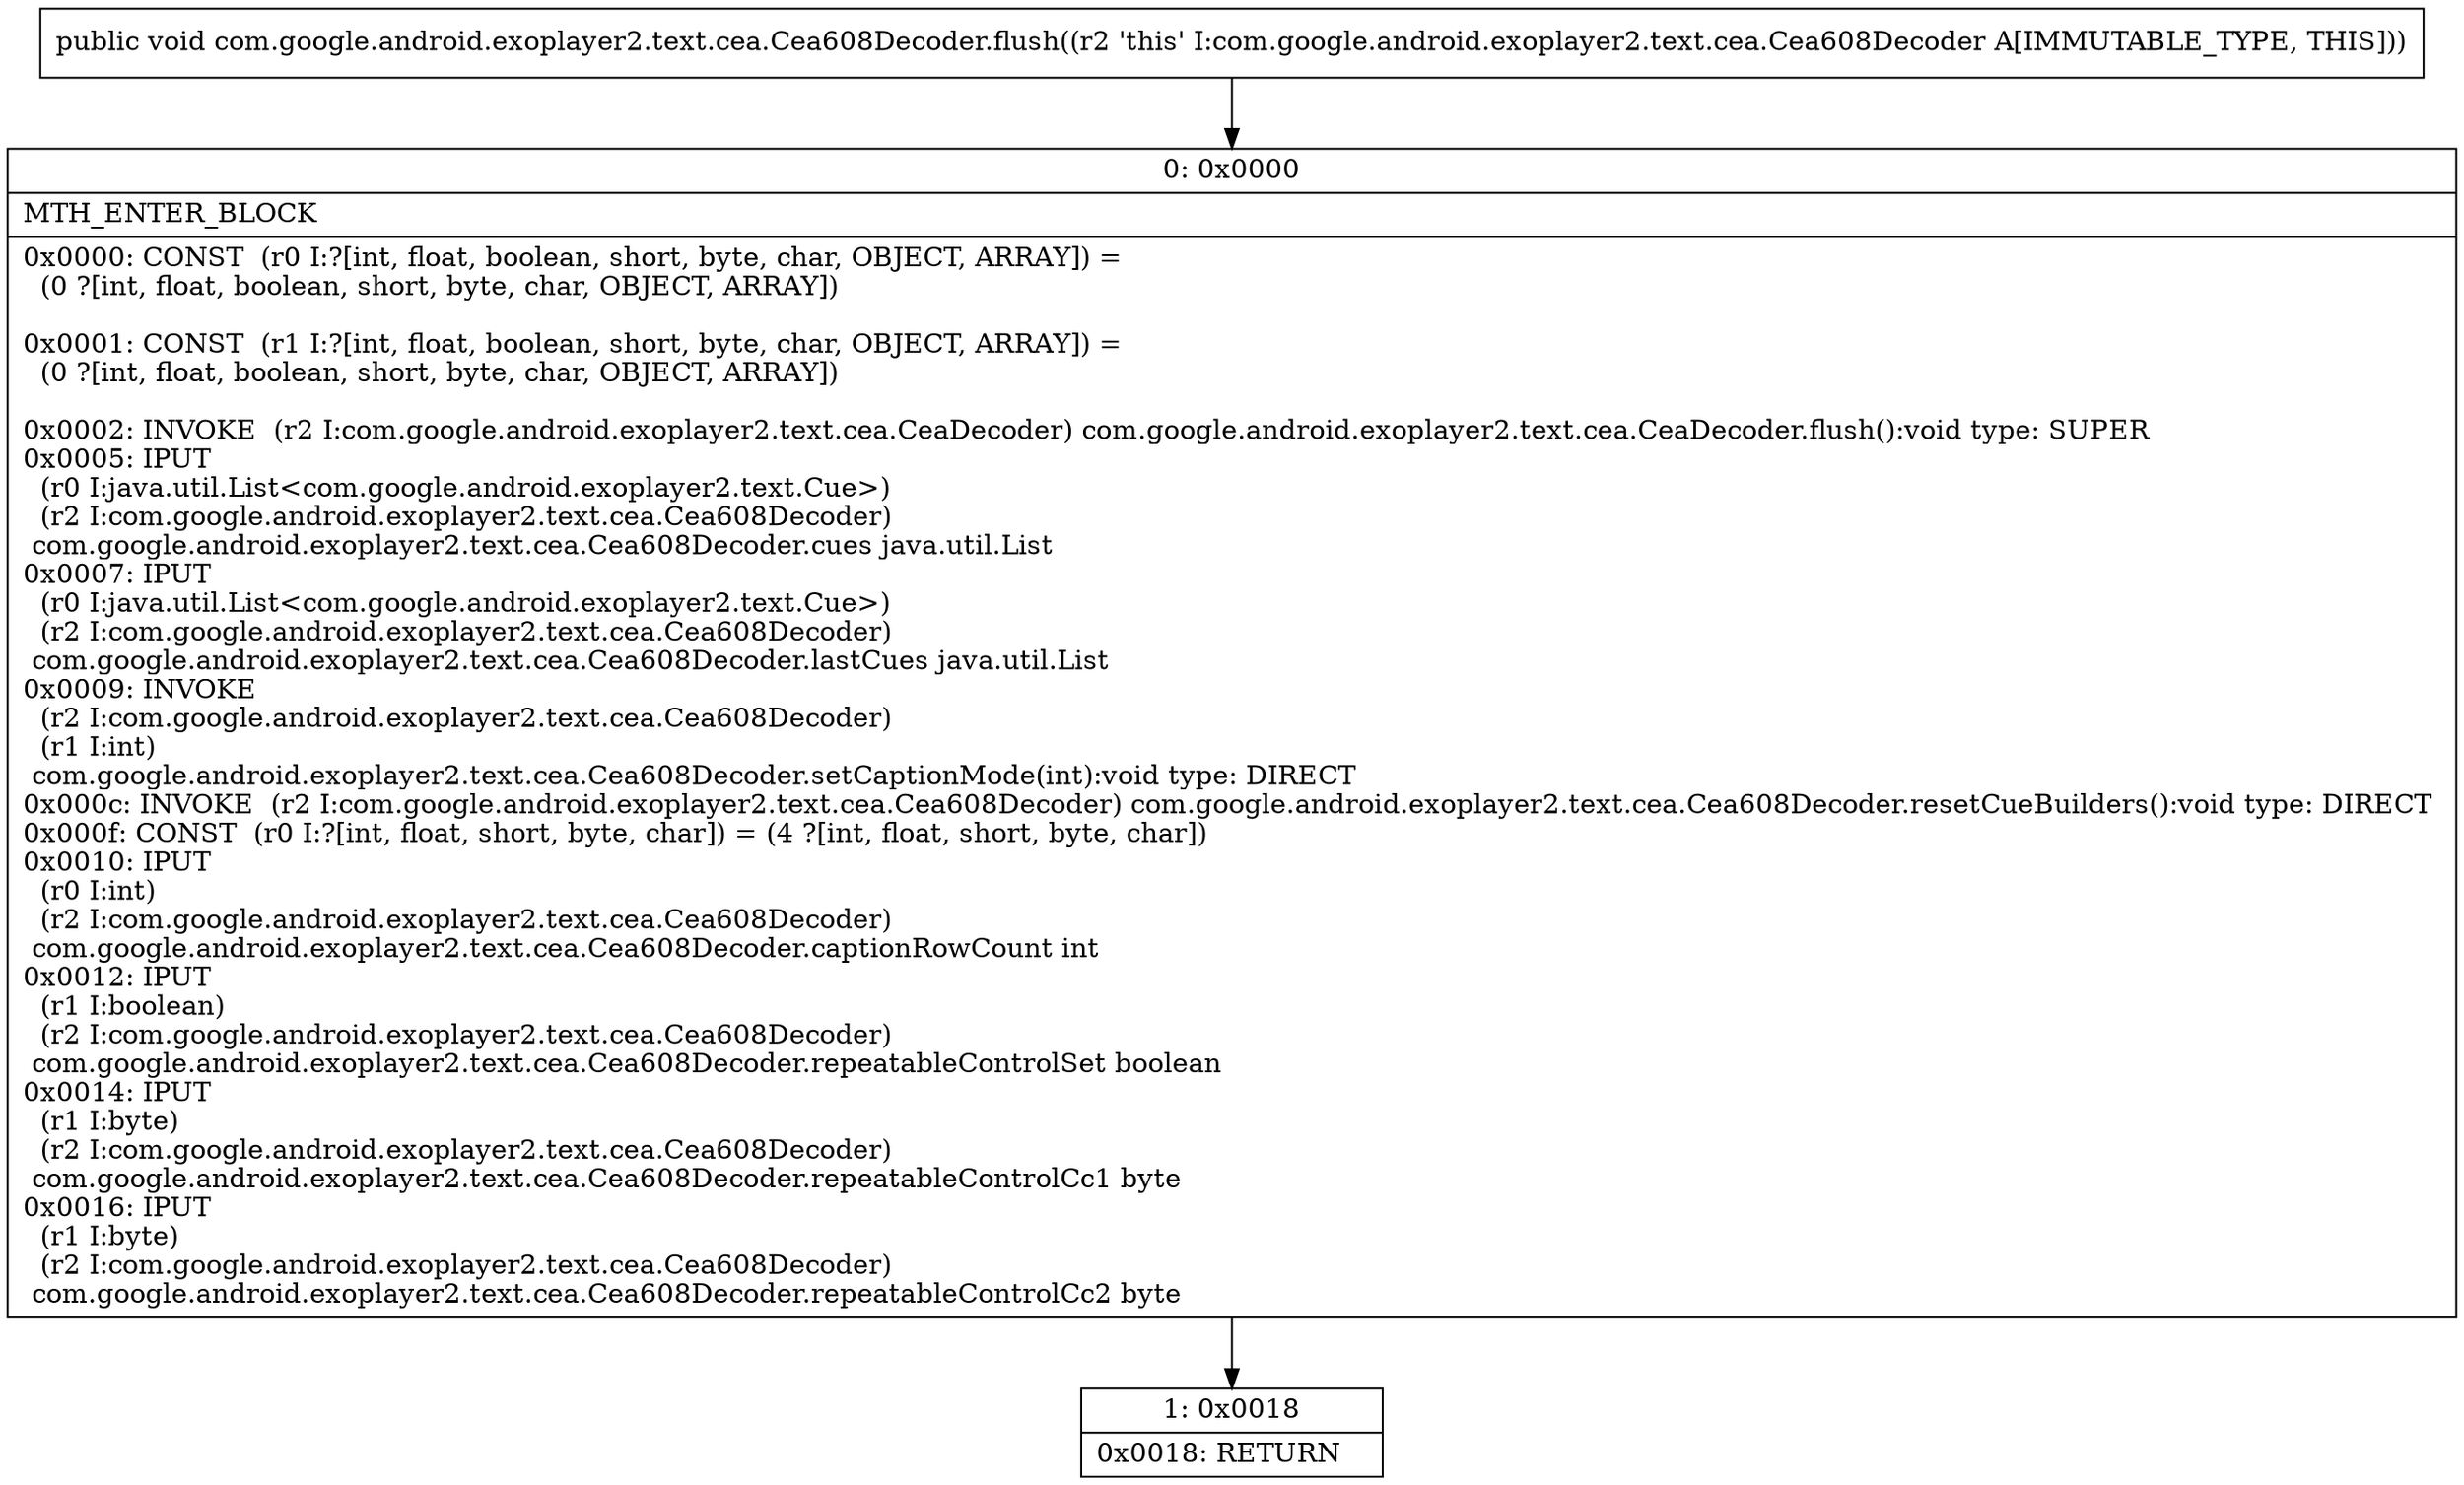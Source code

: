 digraph "CFG forcom.google.android.exoplayer2.text.cea.Cea608Decoder.flush()V" {
Node_0 [shape=record,label="{0\:\ 0x0000|MTH_ENTER_BLOCK\l|0x0000: CONST  (r0 I:?[int, float, boolean, short, byte, char, OBJECT, ARRAY]) = \l  (0 ?[int, float, boolean, short, byte, char, OBJECT, ARRAY])\l \l0x0001: CONST  (r1 I:?[int, float, boolean, short, byte, char, OBJECT, ARRAY]) = \l  (0 ?[int, float, boolean, short, byte, char, OBJECT, ARRAY])\l \l0x0002: INVOKE  (r2 I:com.google.android.exoplayer2.text.cea.CeaDecoder) com.google.android.exoplayer2.text.cea.CeaDecoder.flush():void type: SUPER \l0x0005: IPUT  \l  (r0 I:java.util.List\<com.google.android.exoplayer2.text.Cue\>)\l  (r2 I:com.google.android.exoplayer2.text.cea.Cea608Decoder)\l com.google.android.exoplayer2.text.cea.Cea608Decoder.cues java.util.List \l0x0007: IPUT  \l  (r0 I:java.util.List\<com.google.android.exoplayer2.text.Cue\>)\l  (r2 I:com.google.android.exoplayer2.text.cea.Cea608Decoder)\l com.google.android.exoplayer2.text.cea.Cea608Decoder.lastCues java.util.List \l0x0009: INVOKE  \l  (r2 I:com.google.android.exoplayer2.text.cea.Cea608Decoder)\l  (r1 I:int)\l com.google.android.exoplayer2.text.cea.Cea608Decoder.setCaptionMode(int):void type: DIRECT \l0x000c: INVOKE  (r2 I:com.google.android.exoplayer2.text.cea.Cea608Decoder) com.google.android.exoplayer2.text.cea.Cea608Decoder.resetCueBuilders():void type: DIRECT \l0x000f: CONST  (r0 I:?[int, float, short, byte, char]) = (4 ?[int, float, short, byte, char]) \l0x0010: IPUT  \l  (r0 I:int)\l  (r2 I:com.google.android.exoplayer2.text.cea.Cea608Decoder)\l com.google.android.exoplayer2.text.cea.Cea608Decoder.captionRowCount int \l0x0012: IPUT  \l  (r1 I:boolean)\l  (r2 I:com.google.android.exoplayer2.text.cea.Cea608Decoder)\l com.google.android.exoplayer2.text.cea.Cea608Decoder.repeatableControlSet boolean \l0x0014: IPUT  \l  (r1 I:byte)\l  (r2 I:com.google.android.exoplayer2.text.cea.Cea608Decoder)\l com.google.android.exoplayer2.text.cea.Cea608Decoder.repeatableControlCc1 byte \l0x0016: IPUT  \l  (r1 I:byte)\l  (r2 I:com.google.android.exoplayer2.text.cea.Cea608Decoder)\l com.google.android.exoplayer2.text.cea.Cea608Decoder.repeatableControlCc2 byte \l}"];
Node_1 [shape=record,label="{1\:\ 0x0018|0x0018: RETURN   \l}"];
MethodNode[shape=record,label="{public void com.google.android.exoplayer2.text.cea.Cea608Decoder.flush((r2 'this' I:com.google.android.exoplayer2.text.cea.Cea608Decoder A[IMMUTABLE_TYPE, THIS])) }"];
MethodNode -> Node_0;
Node_0 -> Node_1;
}

